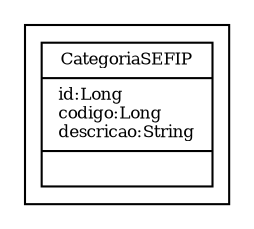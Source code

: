 digraph G{
fontname = "Times-Roman"
fontsize = 8

node [
        fontname = "Times-Roman"
        fontsize = 8
        shape = "record"
]

edge [
        fontname = "Times-Roman"
        fontsize = 8
]

subgraph clusterCATEGORIA_SEFIP
{
CategoriaSEFIP [label = "{CategoriaSEFIP|id:Long\lcodigo:Long\ldescricao:String\l|\l}"]
}
}
